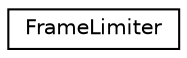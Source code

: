 digraph "Graphical Class Hierarchy"
{
 // INTERACTIVE_SVG=YES
  edge [fontname="Helvetica",fontsize="10",labelfontname="Helvetica",labelfontsize="10"];
  node [fontname="Helvetica",fontsize="10",shape=record];
  rankdir="LR";
  Node1 [label="FrameLimiter",height=0.2,width=0.4,color="black", fillcolor="white", style="filled",URL="$df/d48/class_frame_limiter.html"];
}
